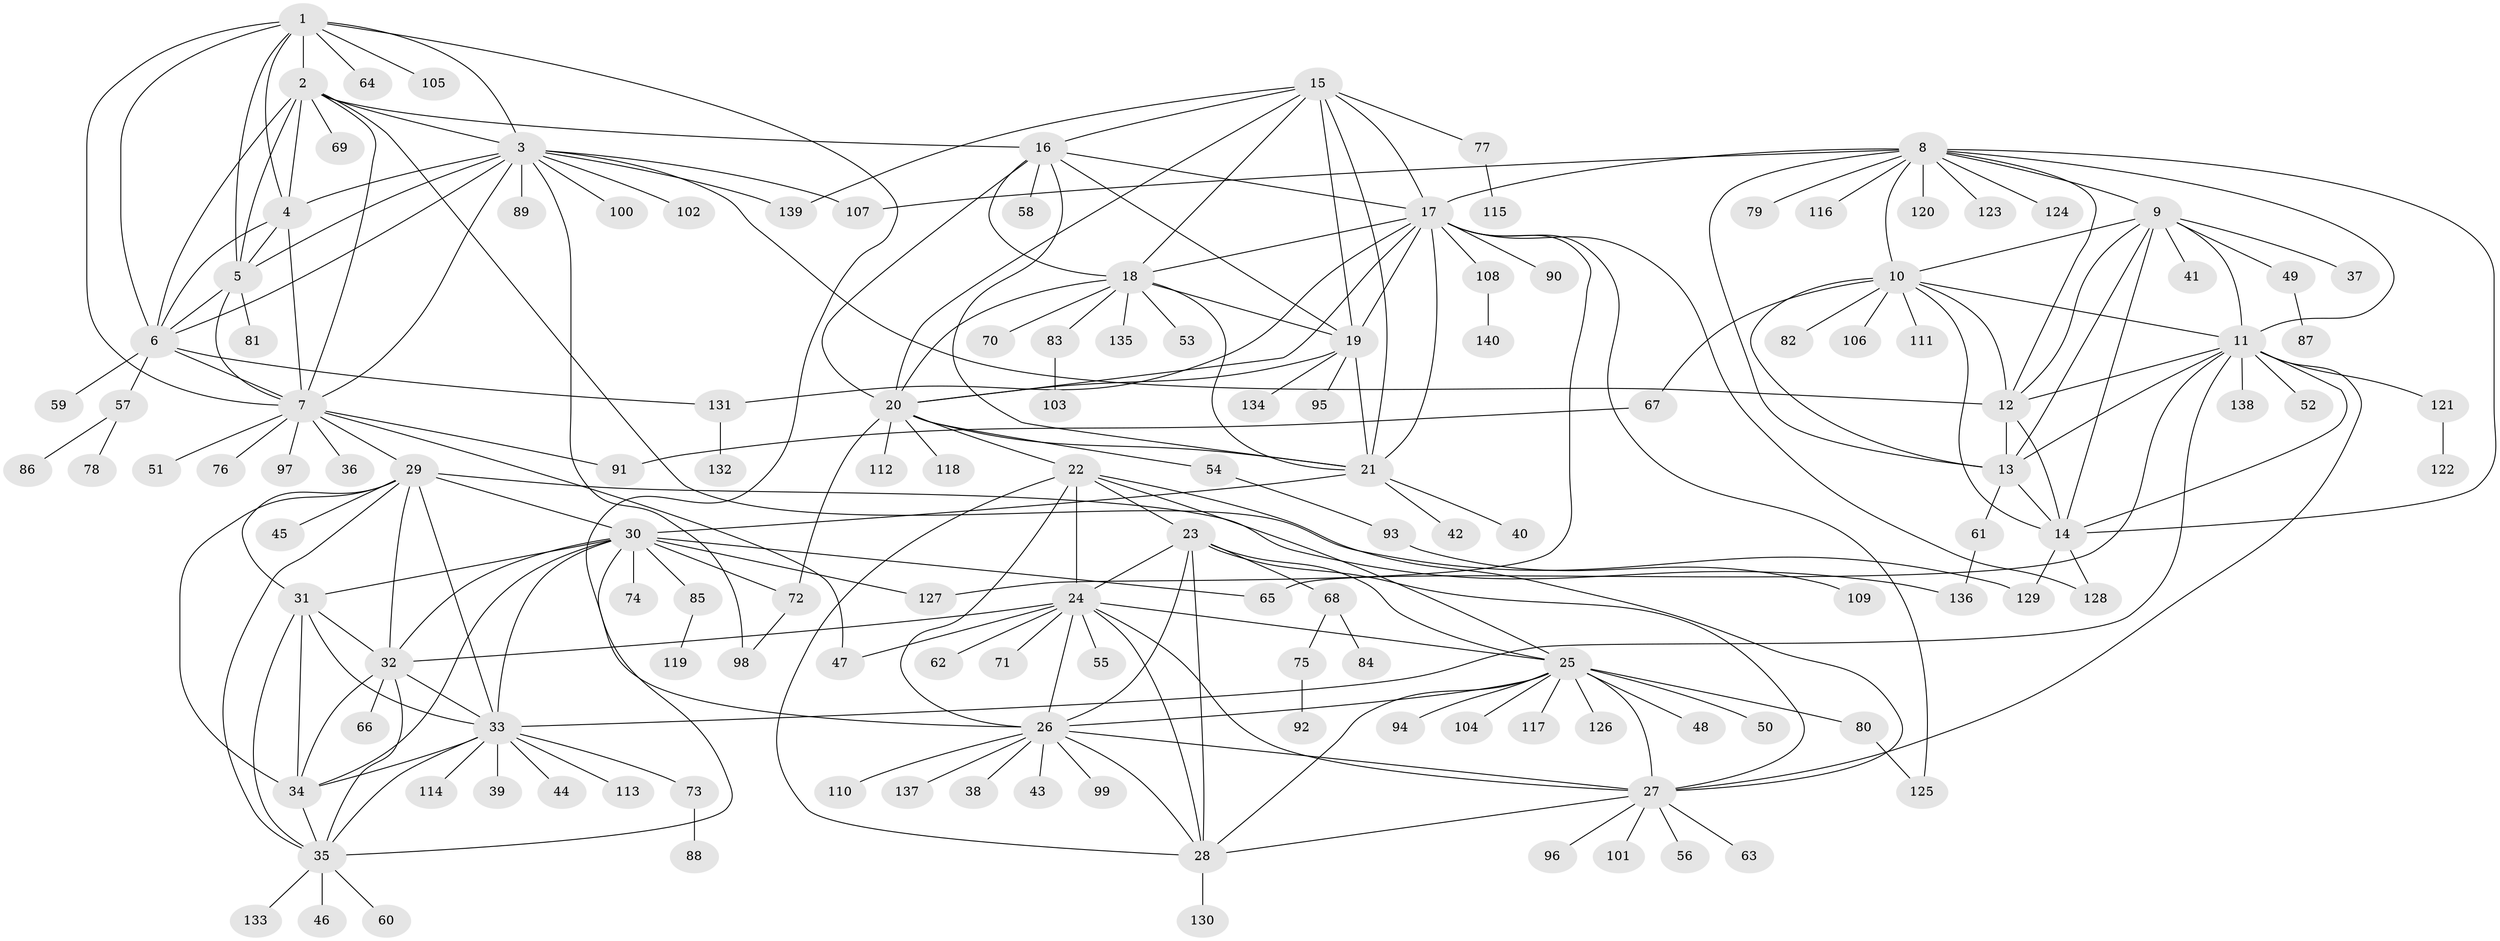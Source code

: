 // coarse degree distribution, {13: 0.020202020202020204, 4: 0.010101010101010102, 7: 0.050505050505050504, 9: 0.030303030303030304, 11: 0.010101010101010102, 6: 0.030303030303030304, 1: 0.5656565656565656, 8: 0.04040404040404041, 5: 0.020202020202020204, 2: 0.15151515151515152, 10: 0.050505050505050504, 12: 0.010101010101010102, 3: 0.010101010101010102}
// Generated by graph-tools (version 1.1) at 2025/37/03/04/25 23:37:41]
// undirected, 140 vertices, 233 edges
graph export_dot {
  node [color=gray90,style=filled];
  1;
  2;
  3;
  4;
  5;
  6;
  7;
  8;
  9;
  10;
  11;
  12;
  13;
  14;
  15;
  16;
  17;
  18;
  19;
  20;
  21;
  22;
  23;
  24;
  25;
  26;
  27;
  28;
  29;
  30;
  31;
  32;
  33;
  34;
  35;
  36;
  37;
  38;
  39;
  40;
  41;
  42;
  43;
  44;
  45;
  46;
  47;
  48;
  49;
  50;
  51;
  52;
  53;
  54;
  55;
  56;
  57;
  58;
  59;
  60;
  61;
  62;
  63;
  64;
  65;
  66;
  67;
  68;
  69;
  70;
  71;
  72;
  73;
  74;
  75;
  76;
  77;
  78;
  79;
  80;
  81;
  82;
  83;
  84;
  85;
  86;
  87;
  88;
  89;
  90;
  91;
  92;
  93;
  94;
  95;
  96;
  97;
  98;
  99;
  100;
  101;
  102;
  103;
  104;
  105;
  106;
  107;
  108;
  109;
  110;
  111;
  112;
  113;
  114;
  115;
  116;
  117;
  118;
  119;
  120;
  121;
  122;
  123;
  124;
  125;
  126;
  127;
  128;
  129;
  130;
  131;
  132;
  133;
  134;
  135;
  136;
  137;
  138;
  139;
  140;
  1 -- 2;
  1 -- 3;
  1 -- 4;
  1 -- 5;
  1 -- 6;
  1 -- 7;
  1 -- 26;
  1 -- 64;
  1 -- 105;
  2 -- 3;
  2 -- 4;
  2 -- 5;
  2 -- 6;
  2 -- 7;
  2 -- 16;
  2 -- 69;
  2 -- 129;
  3 -- 4;
  3 -- 5;
  3 -- 6;
  3 -- 7;
  3 -- 12;
  3 -- 89;
  3 -- 98;
  3 -- 100;
  3 -- 102;
  3 -- 107;
  3 -- 139;
  4 -- 5;
  4 -- 6;
  4 -- 7;
  5 -- 6;
  5 -- 7;
  5 -- 81;
  6 -- 7;
  6 -- 57;
  6 -- 59;
  6 -- 131;
  7 -- 29;
  7 -- 36;
  7 -- 47;
  7 -- 51;
  7 -- 76;
  7 -- 91;
  7 -- 97;
  8 -- 9;
  8 -- 10;
  8 -- 11;
  8 -- 12;
  8 -- 13;
  8 -- 14;
  8 -- 17;
  8 -- 79;
  8 -- 107;
  8 -- 116;
  8 -- 120;
  8 -- 123;
  8 -- 124;
  9 -- 10;
  9 -- 11;
  9 -- 12;
  9 -- 13;
  9 -- 14;
  9 -- 37;
  9 -- 41;
  9 -- 49;
  10 -- 11;
  10 -- 12;
  10 -- 13;
  10 -- 14;
  10 -- 67;
  10 -- 82;
  10 -- 106;
  10 -- 111;
  11 -- 12;
  11 -- 13;
  11 -- 14;
  11 -- 27;
  11 -- 33;
  11 -- 52;
  11 -- 65;
  11 -- 121;
  11 -- 138;
  12 -- 13;
  12 -- 14;
  13 -- 14;
  13 -- 61;
  14 -- 128;
  14 -- 129;
  15 -- 16;
  15 -- 17;
  15 -- 18;
  15 -- 19;
  15 -- 20;
  15 -- 21;
  15 -- 77;
  15 -- 139;
  16 -- 17;
  16 -- 18;
  16 -- 19;
  16 -- 20;
  16 -- 21;
  16 -- 58;
  17 -- 18;
  17 -- 19;
  17 -- 20;
  17 -- 21;
  17 -- 90;
  17 -- 108;
  17 -- 125;
  17 -- 127;
  17 -- 128;
  17 -- 131;
  18 -- 19;
  18 -- 20;
  18 -- 21;
  18 -- 53;
  18 -- 70;
  18 -- 83;
  18 -- 135;
  19 -- 20;
  19 -- 21;
  19 -- 95;
  19 -- 134;
  20 -- 21;
  20 -- 22;
  20 -- 54;
  20 -- 72;
  20 -- 112;
  20 -- 118;
  21 -- 30;
  21 -- 40;
  21 -- 42;
  22 -- 23;
  22 -- 24;
  22 -- 25;
  22 -- 26;
  22 -- 27;
  22 -- 28;
  23 -- 24;
  23 -- 25;
  23 -- 26;
  23 -- 27;
  23 -- 28;
  23 -- 68;
  24 -- 25;
  24 -- 26;
  24 -- 27;
  24 -- 28;
  24 -- 32;
  24 -- 47;
  24 -- 55;
  24 -- 62;
  24 -- 71;
  25 -- 26;
  25 -- 27;
  25 -- 28;
  25 -- 48;
  25 -- 50;
  25 -- 80;
  25 -- 94;
  25 -- 104;
  25 -- 117;
  25 -- 126;
  26 -- 27;
  26 -- 28;
  26 -- 38;
  26 -- 43;
  26 -- 99;
  26 -- 110;
  26 -- 137;
  27 -- 28;
  27 -- 56;
  27 -- 63;
  27 -- 96;
  27 -- 101;
  28 -- 130;
  29 -- 30;
  29 -- 31;
  29 -- 32;
  29 -- 33;
  29 -- 34;
  29 -- 35;
  29 -- 45;
  29 -- 136;
  30 -- 31;
  30 -- 32;
  30 -- 33;
  30 -- 34;
  30 -- 35;
  30 -- 65;
  30 -- 72;
  30 -- 74;
  30 -- 85;
  30 -- 127;
  31 -- 32;
  31 -- 33;
  31 -- 34;
  31 -- 35;
  32 -- 33;
  32 -- 34;
  32 -- 35;
  32 -- 66;
  33 -- 34;
  33 -- 35;
  33 -- 39;
  33 -- 44;
  33 -- 73;
  33 -- 113;
  33 -- 114;
  34 -- 35;
  35 -- 46;
  35 -- 60;
  35 -- 133;
  49 -- 87;
  54 -- 93;
  57 -- 78;
  57 -- 86;
  61 -- 136;
  67 -- 91;
  68 -- 75;
  68 -- 84;
  72 -- 98;
  73 -- 88;
  75 -- 92;
  77 -- 115;
  80 -- 125;
  83 -- 103;
  85 -- 119;
  93 -- 109;
  108 -- 140;
  121 -- 122;
  131 -- 132;
}
